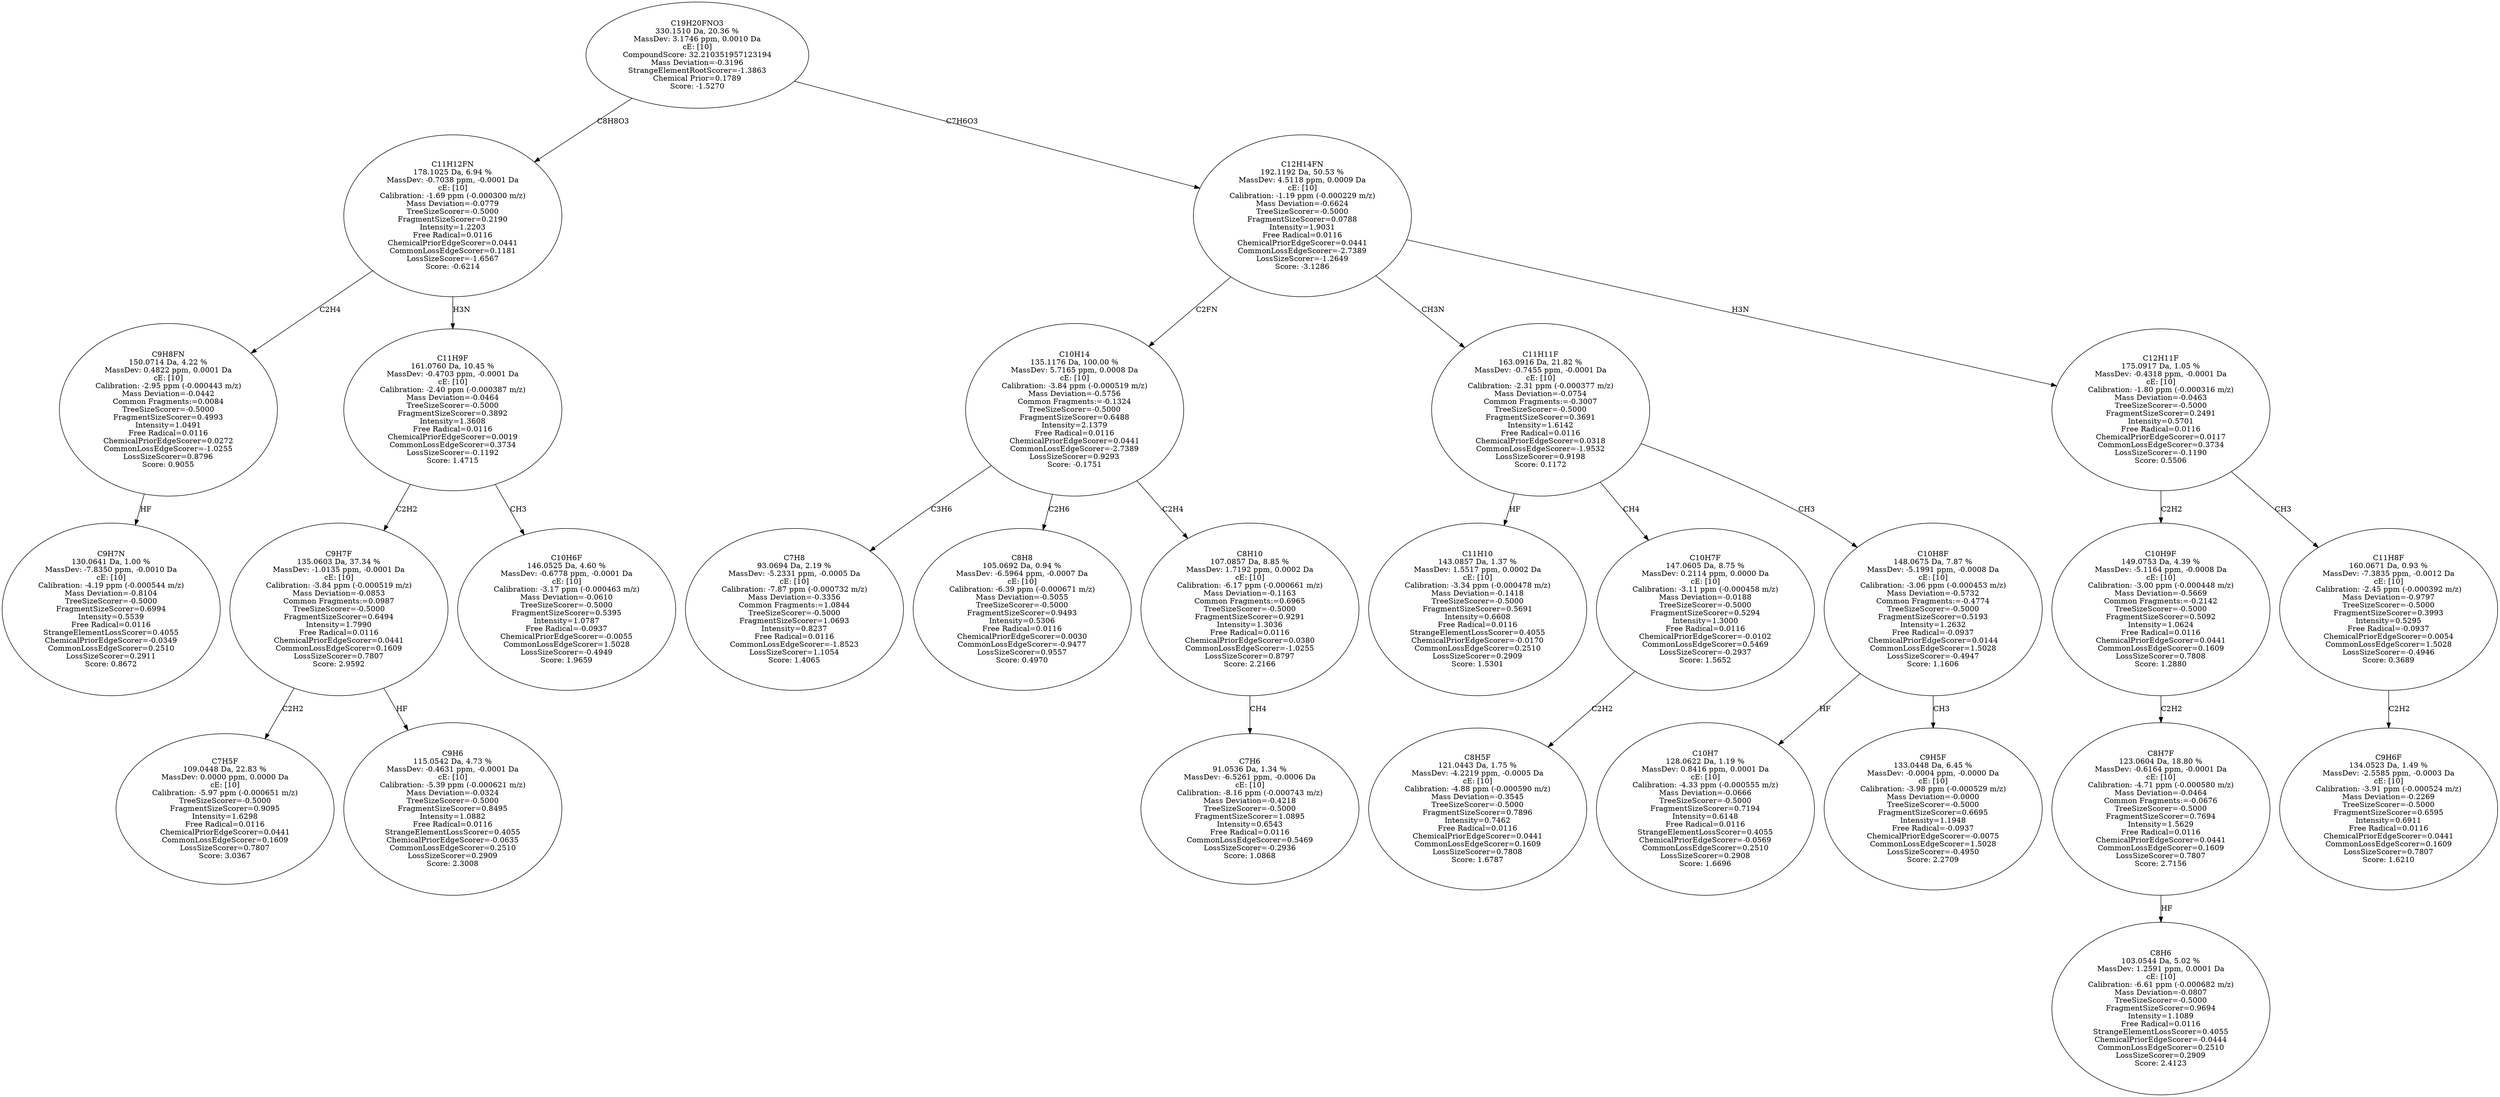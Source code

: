 strict digraph {
v1 [label="C9H7N\n130.0641 Da, 1.00 %\nMassDev: -7.8350 ppm, -0.0010 Da\ncE: [10]\nCalibration: -4.19 ppm (-0.000544 m/z)\nMass Deviation=-0.8104\nTreeSizeScorer=-0.5000\nFragmentSizeScorer=0.6994\nIntensity=0.5539\nFree Radical=0.0116\nStrangeElementLossScorer=0.4055\nChemicalPriorEdgeScorer=-0.0349\nCommonLossEdgeScorer=0.2510\nLossSizeScorer=0.2911\nScore: 0.8672"];
v2 [label="C9H8FN\n150.0714 Da, 4.22 %\nMassDev: 0.4822 ppm, 0.0001 Da\ncE: [10]\nCalibration: -2.95 ppm (-0.000443 m/z)\nMass Deviation=-0.0442\nCommon Fragments:=0.0084\nTreeSizeScorer=-0.5000\nFragmentSizeScorer=0.4993\nIntensity=1.0491\nFree Radical=0.0116\nChemicalPriorEdgeScorer=0.0272\nCommonLossEdgeScorer=-1.0255\nLossSizeScorer=0.8796\nScore: 0.9055"];
v3 [label="C7H5F\n109.0448 Da, 22.83 %\nMassDev: 0.0000 ppm, 0.0000 Da\ncE: [10]\nCalibration: -5.97 ppm (-0.000651 m/z)\nTreeSizeScorer=-0.5000\nFragmentSizeScorer=0.9095\nIntensity=1.6298\nFree Radical=0.0116\nChemicalPriorEdgeScorer=0.0441\nCommonLossEdgeScorer=0.1609\nLossSizeScorer=0.7807\nScore: 3.0367"];
v4 [label="C9H6\n115.0542 Da, 4.73 %\nMassDev: -0.4631 ppm, -0.0001 Da\ncE: [10]\nCalibration: -5.39 ppm (-0.000621 m/z)\nMass Deviation=-0.0324\nTreeSizeScorer=-0.5000\nFragmentSizeScorer=0.8495\nIntensity=1.0882\nFree Radical=0.0116\nStrangeElementLossScorer=0.4055\nChemicalPriorEdgeScorer=-0.0635\nCommonLossEdgeScorer=0.2510\nLossSizeScorer=0.2909\nScore: 2.3008"];
v5 [label="C9H7F\n135.0603 Da, 37.34 %\nMassDev: -1.0135 ppm, -0.0001 Da\ncE: [10]\nCalibration: -3.84 ppm (-0.000519 m/z)\nMass Deviation=-0.0853\nCommon Fragments:=0.0987\nTreeSizeScorer=-0.5000\nFragmentSizeScorer=0.6494\nIntensity=1.7990\nFree Radical=0.0116\nChemicalPriorEdgeScorer=0.0441\nCommonLossEdgeScorer=0.1609\nLossSizeScorer=0.7807\nScore: 2.9592"];
v6 [label="C10H6F\n146.0525 Da, 4.60 %\nMassDev: -0.6778 ppm, -0.0001 Da\ncE: [10]\nCalibration: -3.17 ppm (-0.000463 m/z)\nMass Deviation=-0.0610\nTreeSizeScorer=-0.5000\nFragmentSizeScorer=0.5395\nIntensity=1.0787\nFree Radical=-0.0937\nChemicalPriorEdgeScorer=-0.0055\nCommonLossEdgeScorer=1.5028\nLossSizeScorer=-0.4949\nScore: 1.9659"];
v7 [label="C11H9F\n161.0760 Da, 10.45 %\nMassDev: -0.4703 ppm, -0.0001 Da\ncE: [10]\nCalibration: -2.40 ppm (-0.000387 m/z)\nMass Deviation=-0.0464\nTreeSizeScorer=-0.5000\nFragmentSizeScorer=0.3892\nIntensity=1.3608\nFree Radical=0.0116\nChemicalPriorEdgeScorer=0.0019\nCommonLossEdgeScorer=0.3734\nLossSizeScorer=-0.1192\nScore: 1.4715"];
v8 [label="C11H12FN\n178.1025 Da, 6.94 %\nMassDev: -0.7038 ppm, -0.0001 Da\ncE: [10]\nCalibration: -1.69 ppm (-0.000300 m/z)\nMass Deviation=-0.0779\nTreeSizeScorer=-0.5000\nFragmentSizeScorer=0.2190\nIntensity=1.2203\nFree Radical=0.0116\nChemicalPriorEdgeScorer=0.0441\nCommonLossEdgeScorer=0.1181\nLossSizeScorer=-1.6567\nScore: -0.6214"];
v9 [label="C7H8\n93.0694 Da, 2.19 %\nMassDev: -5.2331 ppm, -0.0005 Da\ncE: [10]\nCalibration: -7.87 ppm (-0.000732 m/z)\nMass Deviation=-0.3356\nCommon Fragments:=1.0844\nTreeSizeScorer=-0.5000\nFragmentSizeScorer=1.0693\nIntensity=0.8237\nFree Radical=0.0116\nCommonLossEdgeScorer=-1.8523\nLossSizeScorer=1.1054\nScore: 1.4065"];
v10 [label="C8H8\n105.0692 Da, 0.94 %\nMassDev: -6.5964 ppm, -0.0007 Da\ncE: [10]\nCalibration: -6.39 ppm (-0.000671 m/z)\nMass Deviation=-0.5055\nTreeSizeScorer=-0.5000\nFragmentSizeScorer=0.9493\nIntensity=0.5306\nFree Radical=0.0116\nChemicalPriorEdgeScorer=0.0030\nCommonLossEdgeScorer=-0.9477\nLossSizeScorer=0.9557\nScore: 0.4970"];
v11 [label="C7H6\n91.0536 Da, 1.34 %\nMassDev: -6.5261 ppm, -0.0006 Da\ncE: [10]\nCalibration: -8.16 ppm (-0.000743 m/z)\nMass Deviation=-0.4218\nTreeSizeScorer=-0.5000\nFragmentSizeScorer=1.0895\nIntensity=0.6543\nFree Radical=0.0116\nCommonLossEdgeScorer=0.5469\nLossSizeScorer=-0.2936\nScore: 1.0868"];
v12 [label="C8H10\n107.0857 Da, 8.85 %\nMassDev: 1.7192 ppm, 0.0002 Da\ncE: [10]\nCalibration: -6.17 ppm (-0.000661 m/z)\nMass Deviation=-0.1163\nCommon Fragments:=0.6965\nTreeSizeScorer=-0.5000\nFragmentSizeScorer=0.9291\nIntensity=1.3036\nFree Radical=0.0116\nChemicalPriorEdgeScorer=0.0380\nCommonLossEdgeScorer=-1.0255\nLossSizeScorer=0.8797\nScore: 2.2166"];
v13 [label="C10H14\n135.1176 Da, 100.00 %\nMassDev: 5.7165 ppm, 0.0008 Da\ncE: [10]\nCalibration: -3.84 ppm (-0.000519 m/z)\nMass Deviation=-0.5756\nCommon Fragments:=-0.1324\nTreeSizeScorer=-0.5000\nFragmentSizeScorer=0.6488\nIntensity=2.1379\nFree Radical=0.0116\nChemicalPriorEdgeScorer=0.0441\nCommonLossEdgeScorer=-2.7389\nLossSizeScorer=0.9293\nScore: -0.1751"];
v14 [label="C11H10\n143.0857 Da, 1.37 %\nMassDev: 1.5517 ppm, 0.0002 Da\ncE: [10]\nCalibration: -3.34 ppm (-0.000478 m/z)\nMass Deviation=-0.1418\nTreeSizeScorer=-0.5000\nFragmentSizeScorer=0.5691\nIntensity=0.6608\nFree Radical=0.0116\nStrangeElementLossScorer=0.4055\nChemicalPriorEdgeScorer=-0.0170\nCommonLossEdgeScorer=0.2510\nLossSizeScorer=0.2909\nScore: 1.5301"];
v15 [label="C8H5F\n121.0443 Da, 1.75 %\nMassDev: -4.2219 ppm, -0.0005 Da\ncE: [10]\nCalibration: -4.88 ppm (-0.000590 m/z)\nMass Deviation=-0.3545\nTreeSizeScorer=-0.5000\nFragmentSizeScorer=0.7896\nIntensity=0.7462\nFree Radical=0.0116\nChemicalPriorEdgeScorer=0.0441\nCommonLossEdgeScorer=0.1609\nLossSizeScorer=0.7808\nScore: 1.6787"];
v16 [label="C10H7F\n147.0605 Da, 8.75 %\nMassDev: 0.2114 ppm, 0.0000 Da\ncE: [10]\nCalibration: -3.11 ppm (-0.000458 m/z)\nMass Deviation=-0.0188\nTreeSizeScorer=-0.5000\nFragmentSizeScorer=0.5294\nIntensity=1.3000\nFree Radical=0.0116\nChemicalPriorEdgeScorer=-0.0102\nCommonLossEdgeScorer=0.5469\nLossSizeScorer=-0.2937\nScore: 1.5652"];
v17 [label="C10H7\n128.0622 Da, 1.19 %\nMassDev: 0.8416 ppm, 0.0001 Da\ncE: [10]\nCalibration: -4.33 ppm (-0.000555 m/z)\nMass Deviation=-0.0666\nTreeSizeScorer=-0.5000\nFragmentSizeScorer=0.7194\nIntensity=0.6148\nFree Radical=0.0116\nStrangeElementLossScorer=0.4055\nChemicalPriorEdgeScorer=-0.0569\nCommonLossEdgeScorer=0.2510\nLossSizeScorer=0.2908\nScore: 1.6696"];
v18 [label="C9H5F\n133.0448 Da, 6.45 %\nMassDev: -0.0004 ppm, -0.0000 Da\ncE: [10]\nCalibration: -3.98 ppm (-0.000529 m/z)\nMass Deviation=-0.0000\nTreeSizeScorer=-0.5000\nFragmentSizeScorer=0.6695\nIntensity=1.1948\nFree Radical=-0.0937\nChemicalPriorEdgeScorer=-0.0075\nCommonLossEdgeScorer=1.5028\nLossSizeScorer=-0.4950\nScore: 2.2709"];
v19 [label="C10H8F\n148.0675 Da, 7.87 %\nMassDev: -5.1991 ppm, -0.0008 Da\ncE: [10]\nCalibration: -3.06 ppm (-0.000453 m/z)\nMass Deviation=-0.5732\nCommon Fragments:=-0.4774\nTreeSizeScorer=-0.5000\nFragmentSizeScorer=0.5193\nIntensity=1.2632\nFree Radical=-0.0937\nChemicalPriorEdgeScorer=0.0144\nCommonLossEdgeScorer=1.5028\nLossSizeScorer=-0.4947\nScore: 1.1606"];
v20 [label="C11H11F\n163.0916 Da, 21.82 %\nMassDev: -0.7455 ppm, -0.0001 Da\ncE: [10]\nCalibration: -2.31 ppm (-0.000377 m/z)\nMass Deviation=-0.0754\nCommon Fragments:=-0.3007\nTreeSizeScorer=-0.5000\nFragmentSizeScorer=0.3691\nIntensity=1.6142\nFree Radical=0.0116\nChemicalPriorEdgeScorer=0.0318\nCommonLossEdgeScorer=-1.9532\nLossSizeScorer=0.9198\nScore: 0.1172"];
v21 [label="C8H6\n103.0544 Da, 5.02 %\nMassDev: 1.2591 ppm, 0.0001 Da\ncE: [10]\nCalibration: -6.61 ppm (-0.000682 m/z)\nMass Deviation=-0.0807\nTreeSizeScorer=-0.5000\nFragmentSizeScorer=0.9694\nIntensity=1.1089\nFree Radical=0.0116\nStrangeElementLossScorer=0.4055\nChemicalPriorEdgeScorer=-0.0444\nCommonLossEdgeScorer=0.2510\nLossSizeScorer=0.2909\nScore: 2.4123"];
v22 [label="C8H7F\n123.0604 Da, 18.80 %\nMassDev: -0.6164 ppm, -0.0001 Da\ncE: [10]\nCalibration: -4.71 ppm (-0.000580 m/z)\nMass Deviation=-0.0464\nCommon Fragments:=-0.0676\nTreeSizeScorer=-0.5000\nFragmentSizeScorer=0.7694\nIntensity=1.5629\nFree Radical=0.0116\nChemicalPriorEdgeScorer=0.0441\nCommonLossEdgeScorer=0.1609\nLossSizeScorer=0.7807\nScore: 2.7156"];
v23 [label="C10H9F\n149.0753 Da, 4.39 %\nMassDev: -5.1164 ppm, -0.0008 Da\ncE: [10]\nCalibration: -3.00 ppm (-0.000448 m/z)\nMass Deviation=-0.5669\nCommon Fragments:=-0.2142\nTreeSizeScorer=-0.5000\nFragmentSizeScorer=0.5092\nIntensity=1.0624\nFree Radical=0.0116\nChemicalPriorEdgeScorer=0.0441\nCommonLossEdgeScorer=0.1609\nLossSizeScorer=0.7808\nScore: 1.2880"];
v24 [label="C9H6F\n134.0523 Da, 1.49 %\nMassDev: -2.5585 ppm, -0.0003 Da\ncE: [10]\nCalibration: -3.91 ppm (-0.000524 m/z)\nMass Deviation=-0.2269\nTreeSizeScorer=-0.5000\nFragmentSizeScorer=0.6595\nIntensity=0.6911\nFree Radical=0.0116\nChemicalPriorEdgeScorer=0.0441\nCommonLossEdgeScorer=0.1609\nLossSizeScorer=0.7807\nScore: 1.6210"];
v25 [label="C11H8F\n160.0671 Da, 0.93 %\nMassDev: -7.3835 ppm, -0.0012 Da\ncE: [10]\nCalibration: -2.45 ppm (-0.000392 m/z)\nMass Deviation=-0.9797\nTreeSizeScorer=-0.5000\nFragmentSizeScorer=0.3993\nIntensity=0.5295\nFree Radical=-0.0937\nChemicalPriorEdgeScorer=0.0054\nCommonLossEdgeScorer=1.5028\nLossSizeScorer=-0.4946\nScore: 0.3689"];
v26 [label="C12H11F\n175.0917 Da, 1.05 %\nMassDev: -0.4318 ppm, -0.0001 Da\ncE: [10]\nCalibration: -1.80 ppm (-0.000316 m/z)\nMass Deviation=-0.0463\nTreeSizeScorer=-0.5000\nFragmentSizeScorer=0.2491\nIntensity=0.5701\nFree Radical=0.0116\nChemicalPriorEdgeScorer=0.0117\nCommonLossEdgeScorer=0.3734\nLossSizeScorer=-0.1190\nScore: 0.5506"];
v27 [label="C12H14FN\n192.1192 Da, 50.53 %\nMassDev: 4.5118 ppm, 0.0009 Da\ncE: [10]\nCalibration: -1.19 ppm (-0.000229 m/z)\nMass Deviation=-0.6624\nTreeSizeScorer=-0.5000\nFragmentSizeScorer=0.0788\nIntensity=1.9031\nFree Radical=0.0116\nChemicalPriorEdgeScorer=0.0441\nCommonLossEdgeScorer=-2.7389\nLossSizeScorer=-1.2649\nScore: -3.1286"];
v28 [label="C19H20FNO3\n330.1510 Da, 20.36 %\nMassDev: 3.1746 ppm, 0.0010 Da\ncE: [10]\nCompoundScore: 32.210351957123194\nMass Deviation=-0.3196\nStrangeElementRootScorer=-1.3863\nChemical Prior=0.1789\nScore: -1.5270"];
v2 -> v1 [label="HF"];
v8 -> v2 [label="C2H4"];
v5 -> v3 [label="C2H2"];
v5 -> v4 [label="HF"];
v7 -> v5 [label="C2H2"];
v7 -> v6 [label="CH3"];
v8 -> v7 [label="H3N"];
v28 -> v8 [label="C8H8O3"];
v13 -> v9 [label="C3H6"];
v13 -> v10 [label="C2H6"];
v12 -> v11 [label="CH4"];
v13 -> v12 [label="C2H4"];
v27 -> v13 [label="C2FN"];
v20 -> v14 [label="HF"];
v16 -> v15 [label="C2H2"];
v20 -> v16 [label="CH4"];
v19 -> v17 [label="HF"];
v19 -> v18 [label="CH3"];
v20 -> v19 [label="CH3"];
v27 -> v20 [label="CH3N"];
v22 -> v21 [label="HF"];
v23 -> v22 [label="C2H2"];
v26 -> v23 [label="C2H2"];
v25 -> v24 [label="C2H2"];
v26 -> v25 [label="CH3"];
v27 -> v26 [label="H3N"];
v28 -> v27 [label="C7H6O3"];
}